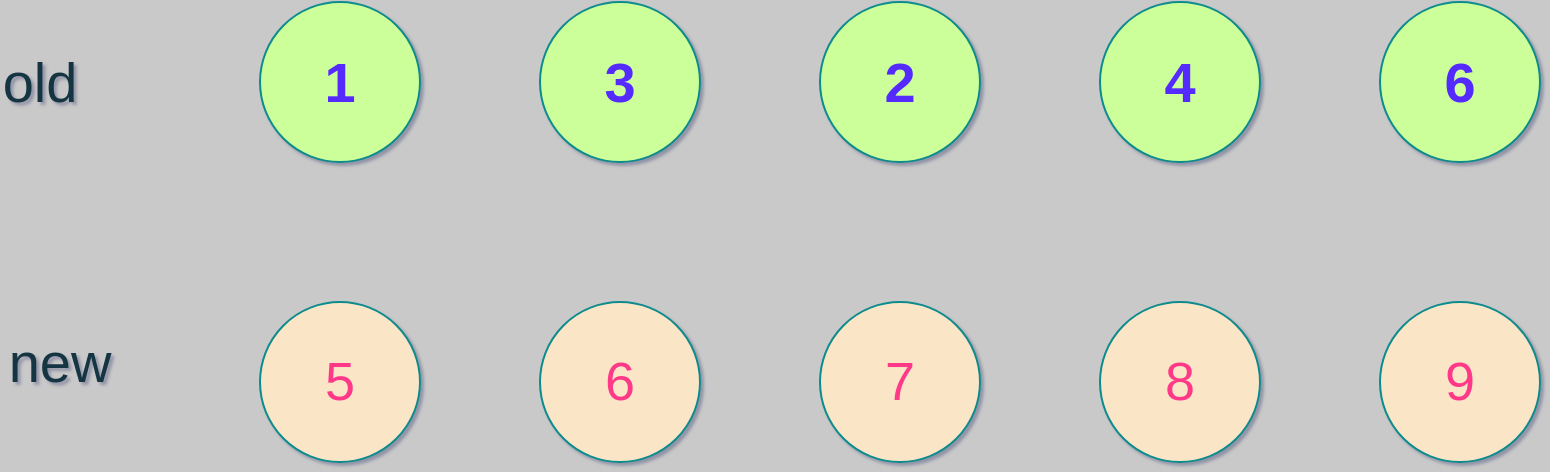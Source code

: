 <mxfile version="13.10.0" type="embed" pages="2">
    <diagram id="66qr1bRX8Vw6yU5s1GWa" name="第 1 页">
        <mxGraphModel dx="1130" dy="794" grid="1" gridSize="10" guides="1" tooltips="1" connect="1" arrows="1" fold="1" page="0" pageScale="1" pageWidth="1200" pageHeight="1600" background="#C9C9C9" math="0" shadow="1">
            <root>
                <mxCell id="0"/>
                <mxCell id="1" parent="0"/>
                <mxCell id="2" value="&lt;font style=&quot;font-size: 28px&quot; color=&quot;#5429ff&quot;&gt;&lt;b&gt;1&lt;/b&gt;&lt;/font&gt;" style="ellipse;whiteSpace=wrap;html=1;aspect=fixed;strokeColor=#0F8B8D;flipV=0;flipH=1;fontColor=#143642;fillColor=#CCFF99;" parent="1" vertex="1">
                    <mxGeometry x="260" y="240" width="80" height="80" as="geometry"/>
                </mxCell>
                <mxCell id="53" value="&lt;font color=&quot;#5429ff&quot;&gt;&lt;span style=&quot;font-size: 28px&quot;&gt;&lt;b&gt;3&lt;/b&gt;&lt;/span&gt;&lt;/font&gt;" style="ellipse;whiteSpace=wrap;html=1;aspect=fixed;strokeColor=#0F8B8D;flipV=0;flipH=1;fontColor=#143642;fillColor=#CCFF99;" parent="1" vertex="1">
                    <mxGeometry x="400" y="240" width="80" height="80" as="geometry"/>
                </mxCell>
                <mxCell id="54" value="&lt;font color=&quot;#5429ff&quot;&gt;&lt;span style=&quot;font-size: 28px&quot;&gt;&lt;b&gt;6&lt;/b&gt;&lt;/span&gt;&lt;/font&gt;" style="ellipse;whiteSpace=wrap;html=1;aspect=fixed;strokeColor=#0F8B8D;flipV=0;flipH=1;fontColor=#143642;fillColor=#CCFF99;" parent="1" vertex="1">
                    <mxGeometry x="820" y="240" width="80" height="80" as="geometry"/>
                </mxCell>
                <mxCell id="55" value="&lt;b style=&quot;color: rgb(84 , 41 , 255) ; font-size: 28px&quot;&gt;4&lt;/b&gt;" style="ellipse;whiteSpace=wrap;html=1;aspect=fixed;strokeColor=#0F8B8D;flipV=0;flipH=1;fontColor=#143642;fillColor=#CCFF99;" parent="1" vertex="1">
                    <mxGeometry x="680" y="240" width="80" height="80" as="geometry"/>
                </mxCell>
                <mxCell id="56" value="&lt;b style=&quot;color: rgb(84 , 41 , 255) ; font-size: 28px&quot;&gt;2&lt;/b&gt;" style="ellipse;whiteSpace=wrap;html=1;aspect=fixed;strokeColor=#0F8B8D;flipV=0;flipH=1;fontColor=#143642;fillColor=#CCFF99;" parent="1" vertex="1">
                    <mxGeometry x="540" y="240" width="80" height="80" as="geometry"/>
                </mxCell>
                <mxCell id="57" value="&lt;font style=&quot;font-size: 27px&quot; color=&quot;#ff3888&quot;&gt;5&lt;/font&gt;" style="ellipse;whiteSpace=wrap;html=1;aspect=fixed;fillColor=#FAE5C7;strokeColor=#0F8B8D;flipH=1;flipV=0;fontColor=#143642;" parent="1" vertex="1">
                    <mxGeometry x="260" y="390" width="80" height="80" as="geometry"/>
                </mxCell>
                <mxCell id="58" value="&lt;span style=&quot;color: rgb(255 , 56 , 136) ; font-size: 27px&quot;&gt;6&lt;/span&gt;" style="ellipse;whiteSpace=wrap;html=1;aspect=fixed;fillColor=#FAE5C7;strokeColor=#0F8B8D;flipH=1;flipV=0;fontColor=#143642;" parent="1" vertex="1">
                    <mxGeometry x="400" y="390" width="80" height="80" as="geometry"/>
                </mxCell>
                <mxCell id="59" value="&lt;span style=&quot;color: rgb(255 , 56 , 136) ; font-size: 27px&quot;&gt;9&lt;/span&gt;" style="ellipse;whiteSpace=wrap;html=1;aspect=fixed;fillColor=#FAE5C7;strokeColor=#0F8B8D;flipH=1;flipV=0;fontColor=#143642;" parent="1" vertex="1">
                    <mxGeometry x="820" y="390" width="80" height="80" as="geometry"/>
                </mxCell>
                <mxCell id="60" value="&lt;span style=&quot;color: rgb(255 , 56 , 136) ; font-size: 27px&quot;&gt;8&lt;/span&gt;" style="ellipse;whiteSpace=wrap;html=1;aspect=fixed;fillColor=#FAE5C7;strokeColor=#0F8B8D;flipH=1;flipV=0;fontColor=#143642;" parent="1" vertex="1">
                    <mxGeometry x="680" y="390" width="80" height="80" as="geometry"/>
                </mxCell>
                <mxCell id="61" value="&lt;span style=&quot;color: rgb(255 , 56 , 136) ; font-size: 27px&quot;&gt;7&lt;/span&gt;" style="ellipse;whiteSpace=wrap;html=1;aspect=fixed;fillColor=#FAE5C7;strokeColor=#0F8B8D;flipH=1;flipV=0;fontColor=#143642;" parent="1" vertex="1">
                    <mxGeometry x="540" y="390" width="80" height="80" as="geometry"/>
                </mxCell>
                <mxCell id="64" value="&lt;font style=&quot;font-size: 28px&quot;&gt;old&lt;/font&gt;" style="text;html=1;strokeColor=none;fillColor=none;align=center;verticalAlign=middle;whiteSpace=wrap;flipV=0;flipH=1;fontColor=#143642;" parent="1" vertex="1">
                    <mxGeometry x="130" y="270" width="40" height="20" as="geometry"/>
                </mxCell>
                <mxCell id="65" value="&lt;font style=&quot;font-size: 28px&quot;&gt;new&lt;/font&gt;" style="text;html=1;strokeColor=none;fillColor=none;align=center;verticalAlign=middle;whiteSpace=wrap;flipV=0;flipH=1;fontColor=#143642;" parent="1" vertex="1">
                    <mxGeometry x="140" y="410" width="40" height="20" as="geometry"/>
                </mxCell>
            </root>
        </mxGraphModel>
    </diagram>
    <diagram id="vbd4kHWWCmNGVaxaWcIY" name="第 2 页">
        <mxGraphModel grid="1" gridSize="10" guides="1" tooltips="1" connect="1" arrows="1" page="1" fold="1" pageScale="1" pageWidth="1200" pageHeight="1600" background="#ffffff" math="0" shadow="0">
            <root>
                <mxCell id="nko29UB1hgzORwbvfG1u-0"/>
                <mxCell id="nko29UB1hgzORwbvfG1u-1" parent="nko29UB1hgzORwbvfG1u-0"/>
                <mxCell id="nko29UB1hgzORwbvfG1u-2" value="&lt;font style=&quot;font-size: 28px&quot; color=&quot;#5429ff&quot;&gt;&lt;b&gt;1&lt;/b&gt;&lt;/font&gt;" style="ellipse;whiteSpace=wrap;html=1;aspect=fixed;strokeColor=#0F8B8D;flipV=0;flipH=1;fontColor=#143642;fillColor=#CCFF99;" parent="nko29UB1hgzORwbvfG1u-1" vertex="1">
                    <mxGeometry x="260" y="240" width="80" height="80" as="geometry"/>
                </mxCell>
                <mxCell id="nko29UB1hgzORwbvfG1u-3" value="&lt;font color=&quot;#5429ff&quot;&gt;&lt;span style=&quot;font-size: 28px&quot;&gt;&lt;b&gt;3&lt;/b&gt;&lt;/span&gt;&lt;/font&gt;" style="ellipse;whiteSpace=wrap;html=1;aspect=fixed;strokeColor=#0F8B8D;flipV=0;flipH=1;fontColor=#143642;fillColor=#CCFF99;" parent="nko29UB1hgzORwbvfG1u-1" vertex="1">
                    <mxGeometry x="400" y="240" width="80" height="80" as="geometry"/>
                </mxCell>
                <mxCell id="nko29UB1hgzORwbvfG1u-4" value="&lt;font color=&quot;#5429ff&quot;&gt;&lt;span style=&quot;font-size: 28px&quot;&gt;&lt;b&gt;6&lt;/b&gt;&lt;/span&gt;&lt;/font&gt;" style="ellipse;whiteSpace=wrap;html=1;aspect=fixed;strokeColor=#0F8B8D;flipV=0;flipH=1;fontColor=#143642;fillColor=#CCFF99;" parent="nko29UB1hgzORwbvfG1u-1" vertex="1">
                    <mxGeometry x="820" y="240" width="80" height="80" as="geometry"/>
                </mxCell>
                <mxCell id="nko29UB1hgzORwbvfG1u-5" value="&lt;b style=&quot;color: rgb(84 , 41 , 255) ; font-size: 28px&quot;&gt;4&lt;/b&gt;" style="ellipse;whiteSpace=wrap;html=1;aspect=fixed;strokeColor=#0F8B8D;flipV=0;flipH=1;fontColor=#143642;fillColor=#CCFF99;" parent="nko29UB1hgzORwbvfG1u-1" vertex="1">
                    <mxGeometry x="680" y="240" width="80" height="80" as="geometry"/>
                </mxCell>
                <mxCell id="nko29UB1hgzORwbvfG1u-6" value="&lt;b style=&quot;color: rgb(84 , 41 , 255) ; font-size: 28px&quot;&gt;2&lt;/b&gt;" style="ellipse;whiteSpace=wrap;html=1;aspect=fixed;strokeColor=#0F8B8D;flipV=0;flipH=1;fontColor=#143642;fillColor=#CCFF99;" parent="nko29UB1hgzORwbvfG1u-1" vertex="1">
                    <mxGeometry x="540" y="240" width="80" height="80" as="geometry"/>
                </mxCell>
                <mxCell id="nko29UB1hgzORwbvfG1u-7" value="&lt;font style=&quot;font-size: 27px&quot; color=&quot;#ff3888&quot;&gt;5&lt;/font&gt;" style="ellipse;whiteSpace=wrap;html=1;aspect=fixed;fillColor=#FAE5C7;strokeColor=#0F8B8D;flipH=1;flipV=0;fontColor=#143642;" parent="nko29UB1hgzORwbvfG1u-1" vertex="1">
                    <mxGeometry x="260" y="390" width="80" height="80" as="geometry"/>
                </mxCell>
                <mxCell id="nko29UB1hgzORwbvfG1u-8" value="&lt;span style=&quot;color: rgb(255 , 56 , 136) ; font-size: 27px&quot;&gt;6&lt;/span&gt;" style="ellipse;whiteSpace=wrap;html=1;aspect=fixed;fillColor=#FAE5C7;strokeColor=#0F8B8D;flipH=1;flipV=0;fontColor=#143642;" parent="nko29UB1hgzORwbvfG1u-1" vertex="1">
                    <mxGeometry x="400" y="390" width="80" height="80" as="geometry"/>
                </mxCell>
                <mxCell id="nko29UB1hgzORwbvfG1u-9" value="&lt;span style=&quot;color: rgb(255 , 56 , 136) ; font-size: 27px&quot;&gt;9&lt;/span&gt;" style="ellipse;whiteSpace=wrap;html=1;aspect=fixed;fillColor=#FAE5C7;strokeColor=#0F8B8D;flipH=1;flipV=0;fontColor=#143642;" parent="nko29UB1hgzORwbvfG1u-1" vertex="1">
                    <mxGeometry x="820" y="390" width="80" height="80" as="geometry"/>
                </mxCell>
                <mxCell id="nko29UB1hgzORwbvfG1u-10" value="&lt;span style=&quot;color: rgb(255 , 56 , 136) ; font-size: 27px&quot;&gt;8&lt;/span&gt;" style="ellipse;whiteSpace=wrap;html=1;aspect=fixed;fillColor=#FAE5C7;strokeColor=#0F8B8D;flipH=1;flipV=0;fontColor=#143642;" parent="nko29UB1hgzORwbvfG1u-1" vertex="1">
                    <mxGeometry x="680" y="390" width="80" height="80" as="geometry"/>
                </mxCell>
                <mxCell id="nko29UB1hgzORwbvfG1u-11" value="&lt;span style=&quot;color: rgb(255 , 56 , 136) ; font-size: 27px&quot;&gt;7&lt;/span&gt;" style="ellipse;whiteSpace=wrap;html=1;aspect=fixed;fillColor=#FAE5C7;strokeColor=#0F8B8D;flipH=1;flipV=0;fontColor=#143642;" parent="nko29UB1hgzORwbvfG1u-1" vertex="1">
                    <mxGeometry x="540" y="390" width="80" height="80" as="geometry"/>
                </mxCell>
                <mxCell id="nko29UB1hgzORwbvfG1u-12" value="&lt;font style=&quot;font-size: 28px&quot;&gt;old&lt;/font&gt;" style="text;html=1;strokeColor=none;fillColor=none;align=center;verticalAlign=middle;whiteSpace=wrap;flipV=0;flipH=1;fontColor=#143642;" parent="nko29UB1hgzORwbvfG1u-1" vertex="1">
                    <mxGeometry x="130" y="270" width="40" height="20" as="geometry"/>
                </mxCell>
                <mxCell id="nko29UB1hgzORwbvfG1u-13" value="&lt;font style=&quot;font-size: 28px&quot;&gt;new&lt;/font&gt;" style="text;html=1;strokeColor=none;fillColor=none;align=center;verticalAlign=middle;whiteSpace=wrap;flipV=0;flipH=1;fontColor=#143642;" parent="nko29UB1hgzORwbvfG1u-1" vertex="1">
                    <mxGeometry x="140" y="410" width="40" height="20" as="geometry"/>
                </mxCell>
            </root>
        </mxGraphModel>
    </diagram>
</mxfile>